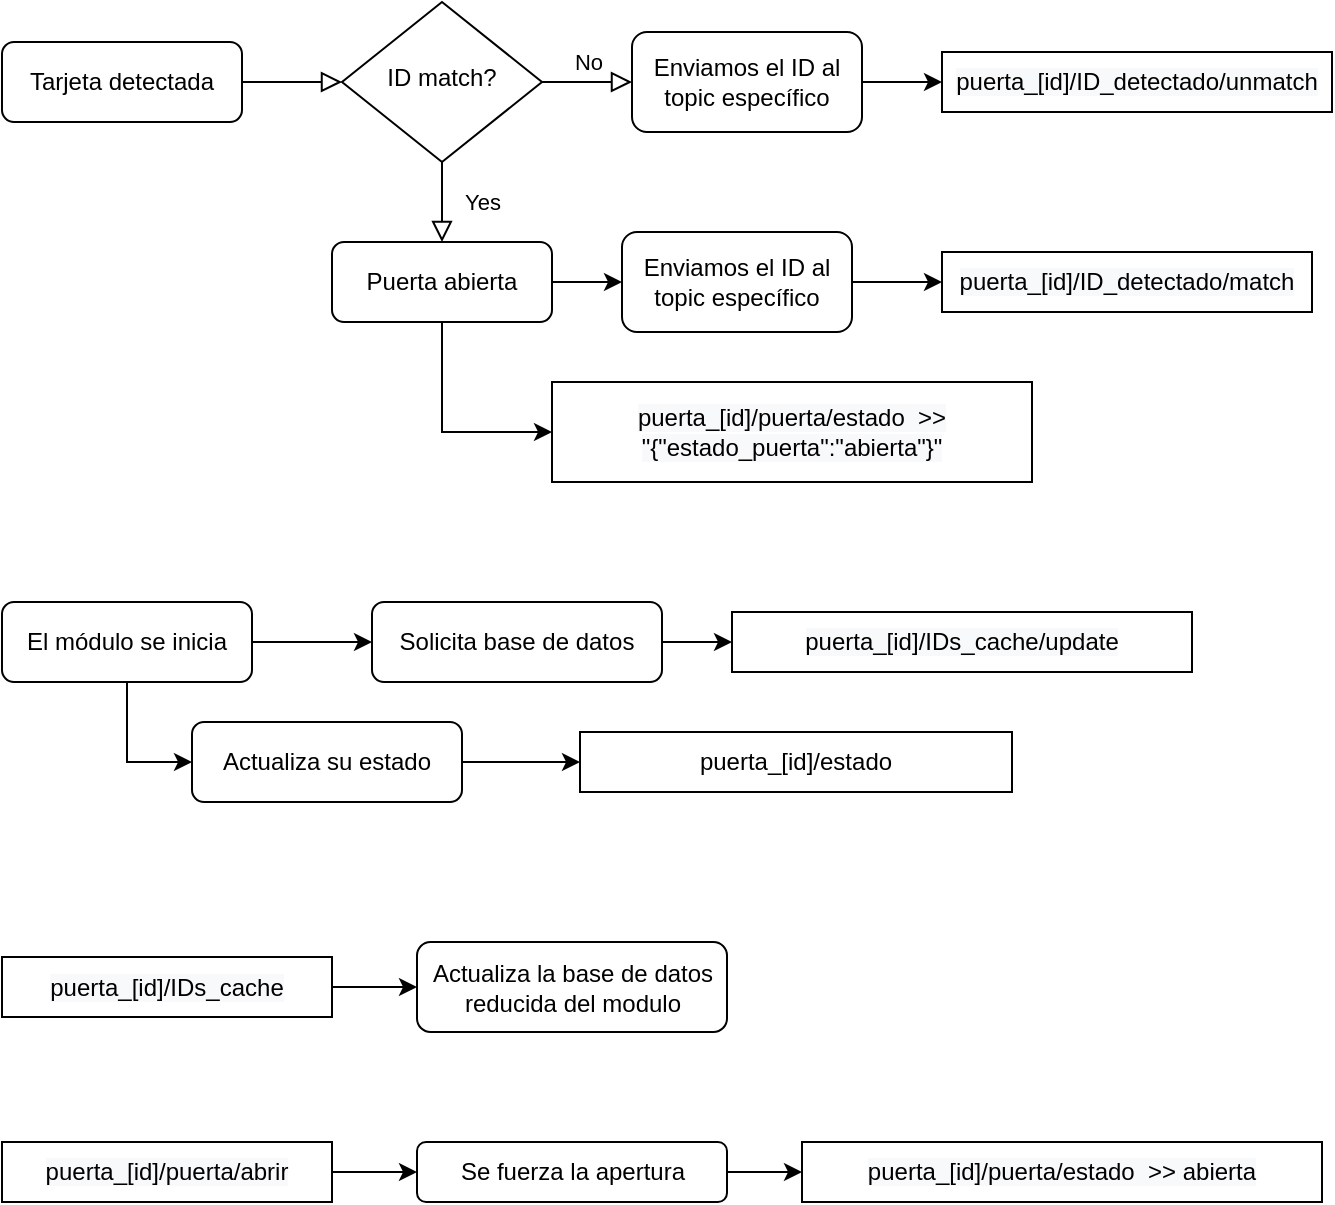 <mxfile version="16.5.3" type="device"><diagram id="C5RBs43oDa-KdzZeNtuy" name="Page-1"><mxGraphModel dx="1038" dy="528" grid="1" gridSize="10" guides="1" tooltips="1" connect="1" arrows="1" fold="1" page="1" pageScale="1" pageWidth="827" pageHeight="1169" math="0" shadow="0"><root><mxCell id="WIyWlLk6GJQsqaUBKTNV-0"/><mxCell id="WIyWlLk6GJQsqaUBKTNV-1" parent="WIyWlLk6GJQsqaUBKTNV-0"/><mxCell id="WIyWlLk6GJQsqaUBKTNV-2" value="" style="rounded=0;html=1;jettySize=auto;orthogonalLoop=1;fontSize=11;endArrow=block;endFill=0;endSize=8;strokeWidth=1;shadow=0;labelBackgroundColor=none;edgeStyle=orthogonalEdgeStyle;" parent="WIyWlLk6GJQsqaUBKTNV-1" source="WIyWlLk6GJQsqaUBKTNV-3" target="WIyWlLk6GJQsqaUBKTNV-6" edge="1"><mxGeometry relative="1" as="geometry"/></mxCell><mxCell id="WIyWlLk6GJQsqaUBKTNV-3" value="Tarjeta detectada" style="rounded=1;whiteSpace=wrap;html=1;fontSize=12;glass=0;strokeWidth=1;shadow=0;" parent="WIyWlLk6GJQsqaUBKTNV-1" vertex="1"><mxGeometry x="65" y="80" width="120" height="40" as="geometry"/></mxCell><mxCell id="WIyWlLk6GJQsqaUBKTNV-4" value="Yes" style="rounded=0;html=1;jettySize=auto;orthogonalLoop=1;fontSize=11;endArrow=block;endFill=0;endSize=8;strokeWidth=1;shadow=0;labelBackgroundColor=none;edgeStyle=orthogonalEdgeStyle;entryX=0.5;entryY=0;entryDx=0;entryDy=0;" parent="WIyWlLk6GJQsqaUBKTNV-1" source="WIyWlLk6GJQsqaUBKTNV-6" target="gKTMPSwrE2L02PmbX1ah-2" edge="1"><mxGeometry y="20" relative="1" as="geometry"><mxPoint as="offset"/><mxPoint x="285" y="200" as="targetPoint"/></mxGeometry></mxCell><mxCell id="WIyWlLk6GJQsqaUBKTNV-5" value="No" style="edgeStyle=orthogonalEdgeStyle;rounded=0;html=1;jettySize=auto;orthogonalLoop=1;fontSize=11;endArrow=block;endFill=0;endSize=8;strokeWidth=1;shadow=0;labelBackgroundColor=none;" parent="WIyWlLk6GJQsqaUBKTNV-1" source="WIyWlLk6GJQsqaUBKTNV-6" target="WIyWlLk6GJQsqaUBKTNV-7" edge="1"><mxGeometry y="10" relative="1" as="geometry"><mxPoint as="offset"/></mxGeometry></mxCell><mxCell id="WIyWlLk6GJQsqaUBKTNV-6" value="ID match?" style="rhombus;whiteSpace=wrap;html=1;shadow=0;fontFamily=Helvetica;fontSize=12;align=center;strokeWidth=1;spacing=6;spacingTop=-4;" parent="WIyWlLk6GJQsqaUBKTNV-1" vertex="1"><mxGeometry x="235" y="60" width="100" height="80" as="geometry"/></mxCell><mxCell id="gKTMPSwrE2L02PmbX1ah-1" value="" style="edgeStyle=orthogonalEdgeStyle;rounded=0;orthogonalLoop=1;jettySize=auto;html=1;entryX=0;entryY=0.5;entryDx=0;entryDy=0;" parent="WIyWlLk6GJQsqaUBKTNV-1" source="WIyWlLk6GJQsqaUBKTNV-7" target="gKTMPSwrE2L02PmbX1ah-12" edge="1"><mxGeometry relative="1" as="geometry"><mxPoint x="545" y="100" as="targetPoint"/></mxGeometry></mxCell><mxCell id="WIyWlLk6GJQsqaUBKTNV-7" value="Enviamos el ID al topic específico" style="rounded=1;whiteSpace=wrap;html=1;fontSize=12;glass=0;strokeWidth=1;shadow=0;" parent="WIyWlLk6GJQsqaUBKTNV-1" vertex="1"><mxGeometry x="380" y="75" width="115" height="50" as="geometry"/></mxCell><mxCell id="gKTMPSwrE2L02PmbX1ah-6" value="" style="edgeStyle=orthogonalEdgeStyle;rounded=0;orthogonalLoop=1;jettySize=auto;html=1;entryX=0;entryY=0.5;entryDx=0;entryDy=0;" parent="WIyWlLk6GJQsqaUBKTNV-1" source="gKTMPSwrE2L02PmbX1ah-2" target="gKTMPSwrE2L02PmbX1ah-7" edge="1"><mxGeometry relative="1" as="geometry"><mxPoint x="375" y="200" as="targetPoint"/></mxGeometry></mxCell><mxCell id="gKTMPSwrE2L02PmbX1ah-28" value="" style="edgeStyle=orthogonalEdgeStyle;rounded=0;orthogonalLoop=1;jettySize=auto;html=1;entryX=0;entryY=0.5;entryDx=0;entryDy=0;" parent="WIyWlLk6GJQsqaUBKTNV-1" source="gKTMPSwrE2L02PmbX1ah-2" target="gKTMPSwrE2L02PmbX1ah-27" edge="1"><mxGeometry relative="1" as="geometry"/></mxCell><mxCell id="gKTMPSwrE2L02PmbX1ah-2" value="Puerta abierta" style="rounded=1;whiteSpace=wrap;html=1;" parent="WIyWlLk6GJQsqaUBKTNV-1" vertex="1"><mxGeometry x="230" y="180" width="110" height="40" as="geometry"/></mxCell><mxCell id="gKTMPSwrE2L02PmbX1ah-9" value="" style="edgeStyle=orthogonalEdgeStyle;rounded=0;orthogonalLoop=1;jettySize=auto;html=1;entryX=0;entryY=0.5;entryDx=0;entryDy=0;" parent="WIyWlLk6GJQsqaUBKTNV-1" source="gKTMPSwrE2L02PmbX1ah-7" target="gKTMPSwrE2L02PmbX1ah-10" edge="1"><mxGeometry relative="1" as="geometry"><mxPoint x="535" y="200" as="targetPoint"/></mxGeometry></mxCell><mxCell id="gKTMPSwrE2L02PmbX1ah-7" value="Enviamos el ID al topic específico" style="rounded=1;whiteSpace=wrap;html=1;fontSize=12;glass=0;strokeWidth=1;shadow=0;" parent="WIyWlLk6GJQsqaUBKTNV-1" vertex="1"><mxGeometry x="375" y="175" width="115" height="50" as="geometry"/></mxCell><mxCell id="gKTMPSwrE2L02PmbX1ah-10" value="&lt;span style=&quot;color: rgb(0 , 0 , 0) ; font-family: &amp;#34;helvetica&amp;#34; ; font-size: 12px ; font-style: normal ; font-weight: 400 ; letter-spacing: normal ; text-align: center ; text-indent: 0px ; text-transform: none ; word-spacing: 0px ; background-color: rgb(248 , 249 , 250) ; display: inline ; float: none&quot;&gt;puerta_[id]/ID_detectado/match&lt;/span&gt;" style="rounded=0;whiteSpace=wrap;html=1;" parent="WIyWlLk6GJQsqaUBKTNV-1" vertex="1"><mxGeometry x="535" y="185" width="185" height="30" as="geometry"/></mxCell><mxCell id="gKTMPSwrE2L02PmbX1ah-12" value="&lt;span style=&quot;color: rgb(0 , 0 , 0) ; font-family: &amp;#34;helvetica&amp;#34; ; font-size: 12px ; font-style: normal ; font-weight: 400 ; letter-spacing: normal ; text-align: center ; text-indent: 0px ; text-transform: none ; word-spacing: 0px ; background-color: rgb(248 , 249 , 250) ; display: inline ; float: none&quot;&gt;puerta_[id]/ID_detectado/unmatch&lt;/span&gt;" style="rounded=0;whiteSpace=wrap;html=1;" parent="WIyWlLk6GJQsqaUBKTNV-1" vertex="1"><mxGeometry x="535" y="85" width="195" height="30" as="geometry"/></mxCell><mxCell id="gKTMPSwrE2L02PmbX1ah-16" value="" style="edgeStyle=orthogonalEdgeStyle;rounded=0;orthogonalLoop=1;jettySize=auto;html=1;" parent="WIyWlLk6GJQsqaUBKTNV-1" source="gKTMPSwrE2L02PmbX1ah-13" target="gKTMPSwrE2L02PmbX1ah-14" edge="1"><mxGeometry relative="1" as="geometry"/></mxCell><mxCell id="gKTMPSwrE2L02PmbX1ah-13" value="&lt;span style=&quot;color: rgb(0 , 0 , 0) ; font-family: &amp;#34;helvetica&amp;#34; ; font-size: 12px ; font-style: normal ; font-weight: 400 ; letter-spacing: normal ; text-align: center ; text-indent: 0px ; text-transform: none ; word-spacing: 0px ; background-color: rgb(248 , 249 , 250) ; display: inline ; float: none&quot;&gt;puerta_[id]/IDs_cache&lt;/span&gt;" style="rounded=0;whiteSpace=wrap;html=1;" parent="WIyWlLk6GJQsqaUBKTNV-1" vertex="1"><mxGeometry x="65" y="537.5" width="165" height="30" as="geometry"/></mxCell><mxCell id="gKTMPSwrE2L02PmbX1ah-14" value="Actualiza la base de datos reducida del modulo" style="rounded=1;whiteSpace=wrap;html=1;" parent="WIyWlLk6GJQsqaUBKTNV-1" vertex="1"><mxGeometry x="272.5" y="530" width="155" height="45" as="geometry"/></mxCell><mxCell id="gKTMPSwrE2L02PmbX1ah-21" value="" style="edgeStyle=orthogonalEdgeStyle;rounded=0;orthogonalLoop=1;jettySize=auto;html=1;" parent="WIyWlLk6GJQsqaUBKTNV-1" source="gKTMPSwrE2L02PmbX1ah-17" target="gKTMPSwrE2L02PmbX1ah-20" edge="1"><mxGeometry relative="1" as="geometry"/></mxCell><mxCell id="gKTMPSwrE2L02PmbX1ah-36" value="" style="edgeStyle=orthogonalEdgeStyle;rounded=0;orthogonalLoop=1;jettySize=auto;html=1;entryX=0;entryY=0.5;entryDx=0;entryDy=0;" parent="WIyWlLk6GJQsqaUBKTNV-1" source="gKTMPSwrE2L02PmbX1ah-17" target="gKTMPSwrE2L02PmbX1ah-35" edge="1"><mxGeometry relative="1" as="geometry"/></mxCell><mxCell id="gKTMPSwrE2L02PmbX1ah-17" value="El módulo se inicia" style="rounded=1;whiteSpace=wrap;html=1;" parent="WIyWlLk6GJQsqaUBKTNV-1" vertex="1"><mxGeometry x="65" y="360" width="125" height="40" as="geometry"/></mxCell><mxCell id="gKTMPSwrE2L02PmbX1ah-18" value="&lt;span style=&quot;color: rgb(0 , 0 , 0) ; font-family: &amp;#34;helvetica&amp;#34; ; font-size: 12px ; font-style: normal ; font-weight: 400 ; letter-spacing: normal ; text-align: center ; text-indent: 0px ; text-transform: none ; word-spacing: 0px ; background-color: rgb(248 , 249 , 250) ; display: inline ; float: none&quot;&gt;puerta_[id]/IDs_cache/update&lt;/span&gt;" style="rounded=0;whiteSpace=wrap;html=1;" parent="WIyWlLk6GJQsqaUBKTNV-1" vertex="1"><mxGeometry x="430" y="365" width="230" height="30" as="geometry"/></mxCell><mxCell id="gKTMPSwrE2L02PmbX1ah-22" value="" style="edgeStyle=orthogonalEdgeStyle;rounded=0;orthogonalLoop=1;jettySize=auto;html=1;" parent="WIyWlLk6GJQsqaUBKTNV-1" source="gKTMPSwrE2L02PmbX1ah-20" target="gKTMPSwrE2L02PmbX1ah-18" edge="1"><mxGeometry relative="1" as="geometry"/></mxCell><mxCell id="gKTMPSwrE2L02PmbX1ah-20" value="Solicita base de datos" style="rounded=1;whiteSpace=wrap;html=1;" parent="WIyWlLk6GJQsqaUBKTNV-1" vertex="1"><mxGeometry x="250" y="360" width="145" height="40" as="geometry"/></mxCell><mxCell id="gKTMPSwrE2L02PmbX1ah-23" value="" style="edgeStyle=orthogonalEdgeStyle;rounded=0;orthogonalLoop=1;jettySize=auto;html=1;" parent="WIyWlLk6GJQsqaUBKTNV-1" source="gKTMPSwrE2L02PmbX1ah-24" target="gKTMPSwrE2L02PmbX1ah-25" edge="1"><mxGeometry relative="1" as="geometry"/></mxCell><mxCell id="gKTMPSwrE2L02PmbX1ah-24" value="&lt;span style=&quot;color: rgb(0 , 0 , 0) ; font-family: &amp;#34;helvetica&amp;#34; ; font-size: 12px ; font-style: normal ; font-weight: 400 ; letter-spacing: normal ; text-align: center ; text-indent: 0px ; text-transform: none ; word-spacing: 0px ; background-color: rgb(248 , 249 , 250) ; display: inline ; float: none&quot;&gt;puerta_[id]/puerta/abrir&lt;/span&gt;" style="rounded=0;whiteSpace=wrap;html=1;" parent="WIyWlLk6GJQsqaUBKTNV-1" vertex="1"><mxGeometry x="65" y="630" width="165" height="30" as="geometry"/></mxCell><mxCell id="gKTMPSwrE2L02PmbX1ah-31" value="" style="edgeStyle=orthogonalEdgeStyle;rounded=0;orthogonalLoop=1;jettySize=auto;html=1;" parent="WIyWlLk6GJQsqaUBKTNV-1" source="gKTMPSwrE2L02PmbX1ah-25" target="gKTMPSwrE2L02PmbX1ah-30" edge="1"><mxGeometry relative="1" as="geometry"/></mxCell><mxCell id="gKTMPSwrE2L02PmbX1ah-25" value="Se fuerza la apertura" style="rounded=1;whiteSpace=wrap;html=1;" parent="WIyWlLk6GJQsqaUBKTNV-1" vertex="1"><mxGeometry x="272.5" y="630" width="155" height="30" as="geometry"/></mxCell><mxCell id="gKTMPSwrE2L02PmbX1ah-27" value="&lt;span style=&quot;color: rgb(0 , 0 , 0) ; font-weight: 400 ; letter-spacing: normal ; text-align: center ; text-indent: 0px ; text-transform: none ; word-spacing: 0px ; background-color: rgb(248 , 249 , 250) ; display: inline ; float: none&quot;&gt;&lt;font style=&quot;font-size: 12px&quot;&gt;puerta_[id]/puerta/estado&amp;nbsp; &amp;gt;&amp;gt;&lt;br&gt;&lt;i style=&quot;font-style: normal&quot;&gt;&lt;span lang=&quot;ES&quot; style=&quot;line-height: 107%&quot;&gt;&quot;{&quot;estado_puerta&quot;:&quot;abierta&quot;}&quot;&lt;/span&gt;&lt;/i&gt;&lt;/font&gt;&lt;br&gt;&lt;/span&gt;" style="rounded=0;whiteSpace=wrap;html=1;" parent="WIyWlLk6GJQsqaUBKTNV-1" vertex="1"><mxGeometry x="340" y="250" width="240" height="50" as="geometry"/></mxCell><mxCell id="gKTMPSwrE2L02PmbX1ah-30" value="&lt;span style=&quot;color: rgb(0 , 0 , 0) ; font-family: &amp;#34;helvetica&amp;#34; ; font-size: 12px ; font-style: normal ; font-weight: 400 ; letter-spacing: normal ; text-align: center ; text-indent: 0px ; text-transform: none ; word-spacing: 0px ; background-color: rgb(248 , 249 , 250) ; display: inline ; float: none&quot;&gt;puerta_[id]/puerta/estado&amp;nbsp; &amp;gt;&amp;gt; abierta&lt;br&gt;&lt;/span&gt;" style="rounded=0;whiteSpace=wrap;html=1;" parent="WIyWlLk6GJQsqaUBKTNV-1" vertex="1"><mxGeometry x="465" y="630" width="260" height="30" as="geometry"/></mxCell><mxCell id="gKTMPSwrE2L02PmbX1ah-39" value="" style="edgeStyle=orthogonalEdgeStyle;rounded=0;orthogonalLoop=1;jettySize=auto;html=1;" parent="WIyWlLk6GJQsqaUBKTNV-1" source="gKTMPSwrE2L02PmbX1ah-35" target="gKTMPSwrE2L02PmbX1ah-38" edge="1"><mxGeometry relative="1" as="geometry"/></mxCell><mxCell id="gKTMPSwrE2L02PmbX1ah-35" value="Actualiza su estado" style="whiteSpace=wrap;html=1;rounded=1;" parent="WIyWlLk6GJQsqaUBKTNV-1" vertex="1"><mxGeometry x="160" y="420" width="135" height="40" as="geometry"/></mxCell><mxCell id="gKTMPSwrE2L02PmbX1ah-38" value="&lt;span style=&quot;font-family: &amp;#34;helvetica&amp;#34;&quot;&gt;puerta_[&lt;/span&gt;&lt;span style=&quot;font-family: &amp;#34;helvetica&amp;#34;&quot;&gt;id&lt;/span&gt;&lt;span style=&quot;font-family: &amp;#34;helvetica&amp;#34;&quot;&gt;]&lt;/span&gt;&lt;font face=&quot;helvetica&quot;&gt;/estado&lt;/font&gt;" style="rounded=0;whiteSpace=wrap;html=1;" parent="WIyWlLk6GJQsqaUBKTNV-1" vertex="1"><mxGeometry x="354" y="425" width="216" height="30" as="geometry"/></mxCell></root></mxGraphModel></diagram></mxfile>